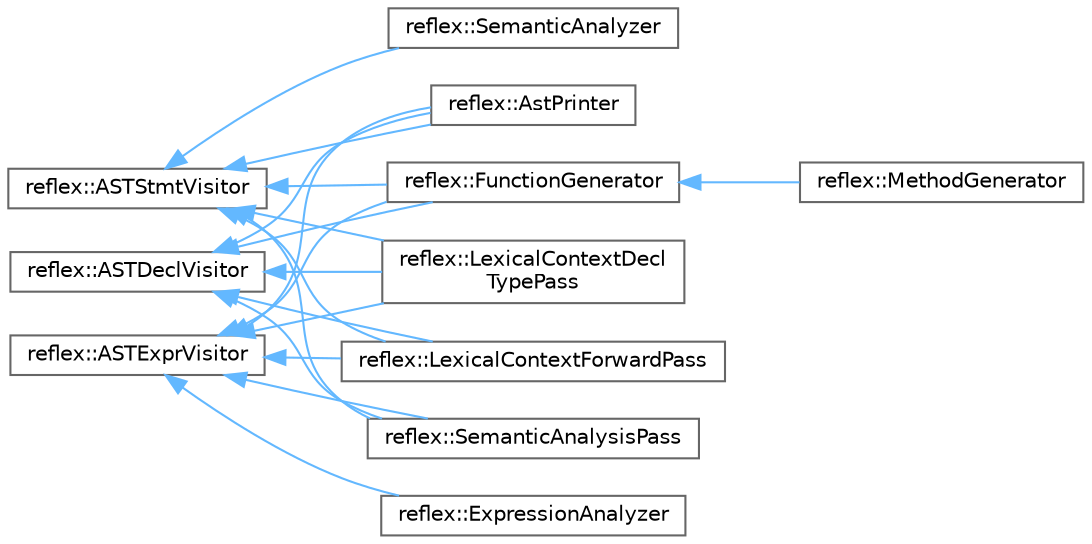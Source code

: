 digraph "Graphical Class Hierarchy"
{
 // LATEX_PDF_SIZE
  bgcolor="transparent";
  edge [fontname=Helvetica,fontsize=10,labelfontname=Helvetica,labelfontsize=10];
  node [fontname=Helvetica,fontsize=10,shape=box,height=0.2,width=0.4];
  rankdir="LR";
  Node0 [id="Node000000",label="reflex::ASTDeclVisitor",height=0.2,width=0.4,color="grey40", fillcolor="white", style="filled",URL="$classreflex_1_1ASTDeclVisitor.html",tooltip=" "];
  Node0 -> Node1 [id="edge57_Node000000_Node000001",dir="back",color="steelblue1",style="solid",tooltip=" "];
  Node1 [id="Node000001",label="reflex::AstPrinter",height=0.2,width=0.4,color="grey40", fillcolor="white", style="filled",URL="$classreflex_1_1AstPrinter.html",tooltip=" "];
  Node0 -> Node4 [id="edge58_Node000000_Node000004",dir="back",color="steelblue1",style="solid",tooltip=" "];
  Node4 [id="Node000004",label="reflex::FunctionGenerator",height=0.2,width=0.4,color="grey40", fillcolor="white", style="filled",URL="$classreflex_1_1FunctionGenerator.html",tooltip=" "];
  Node4 -> Node5 [id="edge59_Node000004_Node000005",dir="back",color="steelblue1",style="solid",tooltip=" "];
  Node5 [id="Node000005",label="reflex::MethodGenerator",height=0.2,width=0.4,color="grey40", fillcolor="white", style="filled",URL="$classreflex_1_1MethodGenerator.html",tooltip=" "];
  Node0 -> Node7 [id="edge60_Node000000_Node000007",dir="back",color="steelblue1",style="solid",tooltip=" "];
  Node7 [id="Node000007",label="reflex::LexicalContextDecl\lTypePass",height=0.2,width=0.4,color="grey40", fillcolor="white", style="filled",URL="$classreflex_1_1LexicalContextDeclTypePass.html",tooltip=" "];
  Node0 -> Node8 [id="edge61_Node000000_Node000008",dir="back",color="steelblue1",style="solid",tooltip=" "];
  Node8 [id="Node000008",label="reflex::LexicalContextForwardPass",height=0.2,width=0.4,color="grey40", fillcolor="white", style="filled",URL="$classreflex_1_1LexicalContextForwardPass.html",tooltip=" "];
  Node0 -> Node9 [id="edge62_Node000000_Node000009",dir="back",color="steelblue1",style="solid",tooltip=" "];
  Node9 [id="Node000009",label="reflex::SemanticAnalysisPass",height=0.2,width=0.4,color="grey40", fillcolor="white", style="filled",URL="$classreflex_1_1SemanticAnalysisPass.html",tooltip=" "];
  Node2 [id="Node000002",label="reflex::ASTExprVisitor",height=0.2,width=0.4,color="grey40", fillcolor="white", style="filled",URL="$classreflex_1_1ASTExprVisitor.html",tooltip=" "];
  Node2 -> Node1 [id="edge63_Node000002_Node000001",dir="back",color="steelblue1",style="solid",tooltip=" "];
  Node2 -> Node3 [id="edge64_Node000002_Node000003",dir="back",color="steelblue1",style="solid",tooltip=" "];
  Node3 [id="Node000003",label="reflex::ExpressionAnalyzer",height=0.2,width=0.4,color="grey40", fillcolor="white", style="filled",URL="$classreflex_1_1ExpressionAnalyzer.html",tooltip="Class for preforming type analysis on Expression and inserts ImplicitCastExpr."];
  Node2 -> Node4 [id="edge65_Node000002_Node000004",dir="back",color="steelblue1",style="solid",tooltip=" "];
  Node2 -> Node7 [id="edge66_Node000002_Node000007",dir="back",color="steelblue1",style="solid",tooltip=" "];
  Node2 -> Node8 [id="edge67_Node000002_Node000008",dir="back",color="steelblue1",style="solid",tooltip=" "];
  Node2 -> Node9 [id="edge68_Node000002_Node000009",dir="back",color="steelblue1",style="solid",tooltip=" "];
  Node6 [id="Node000006",label="reflex::ASTStmtVisitor",height=0.2,width=0.4,color="grey40", fillcolor="white", style="filled",URL="$classreflex_1_1ASTStmtVisitor.html",tooltip=" "];
  Node6 -> Node1 [id="edge69_Node000006_Node000001",dir="back",color="steelblue1",style="solid",tooltip=" "];
  Node6 -> Node4 [id="edge70_Node000006_Node000004",dir="back",color="steelblue1",style="solid",tooltip=" "];
  Node6 -> Node7 [id="edge71_Node000006_Node000007",dir="back",color="steelblue1",style="solid",tooltip=" "];
  Node6 -> Node8 [id="edge72_Node000006_Node000008",dir="back",color="steelblue1",style="solid",tooltip=" "];
  Node6 -> Node9 [id="edge73_Node000006_Node000009",dir="back",color="steelblue1",style="solid",tooltip=" "];
  Node6 -> Node10 [id="edge74_Node000006_Node000010",dir="back",color="steelblue1",style="solid",tooltip=" "];
  Node10 [id="Node000010",label="reflex::SemanticAnalyzer",height=0.2,width=0.4,color="grey40", fillcolor="white", style="filled",URL="$classreflex_1_1SemanticAnalyzer.html",tooltip="Class for performing semantic analysis on FunctionDecl, MethodDecl, FunctionLiteral."];
}
